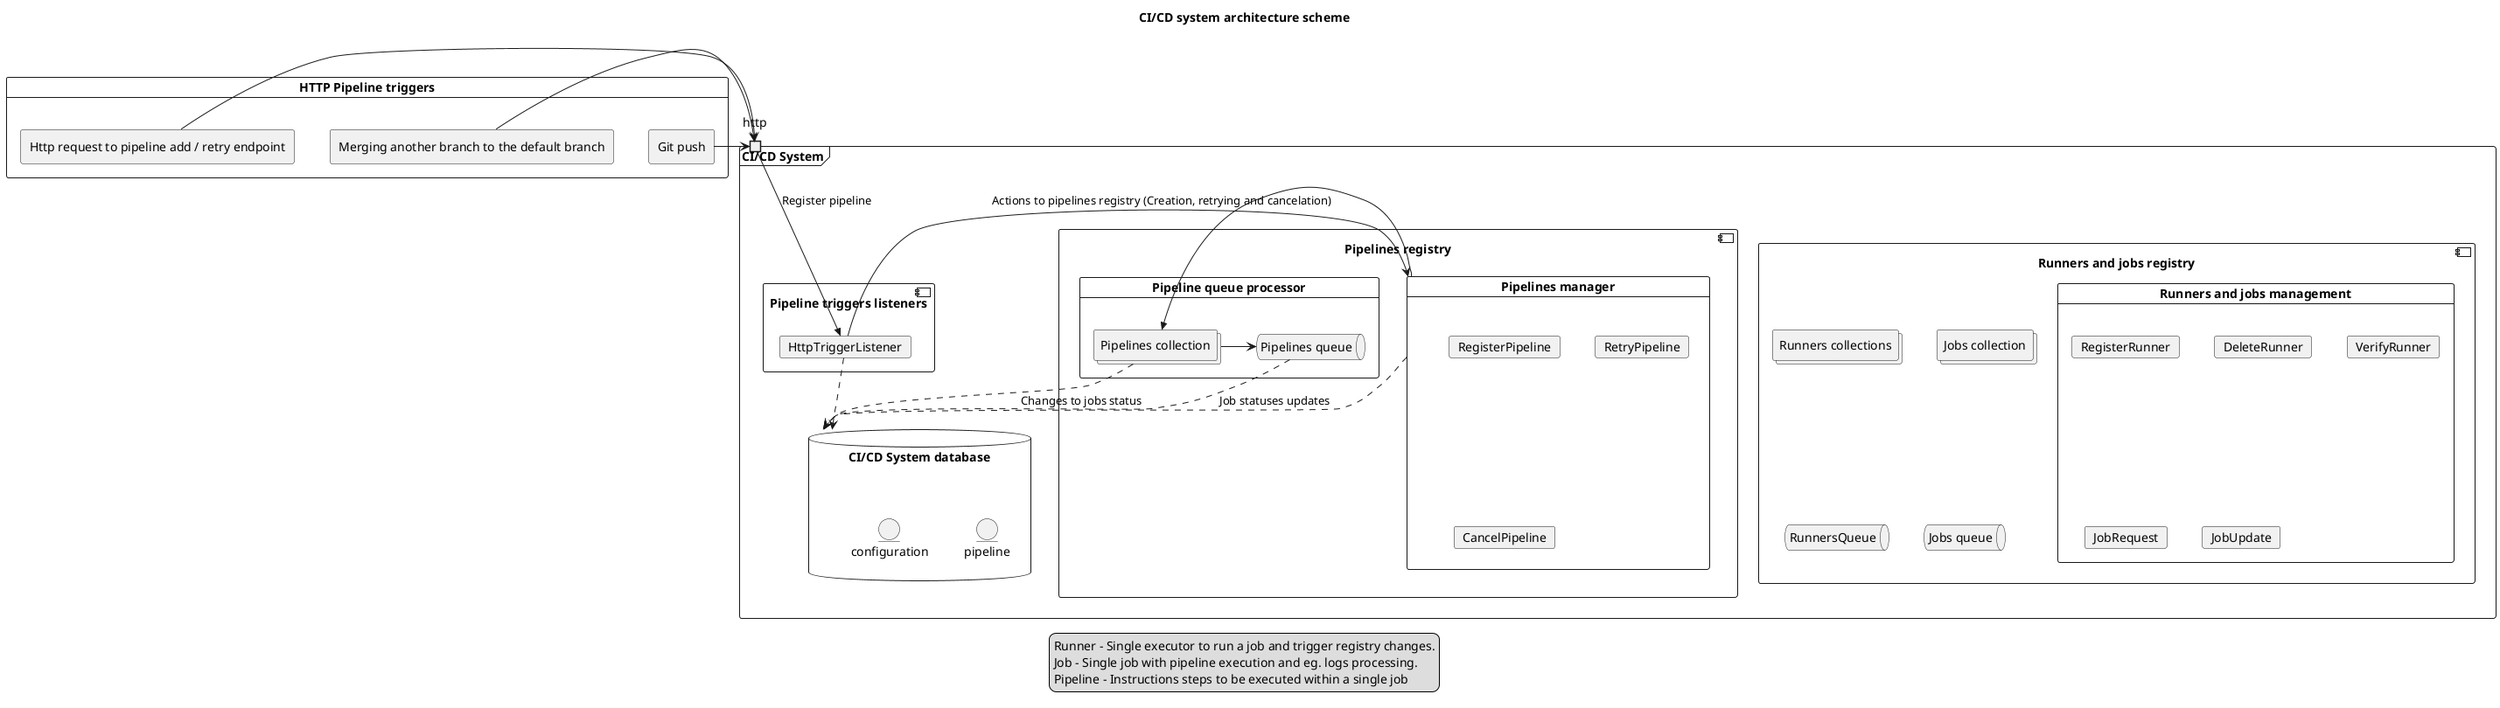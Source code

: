 @startuml ci-cd-system-architecture-scheme

title CI/CD system architecture scheme

card HttpPipelineTriggers as "HTTP Pipeline triggers" {
  agent gitPush as "Git push"
  agent defaultBranchMerge as "Merging another branch to the default branch"
  agent httpRequest as "Http request to pipeline add / retry endpoint"
}


frame CiCDSystem as "CI/CD System"{
    port http as "http"

    component TriggerListener as "Pipeline triggers listeners" {
        card HttpTriggerListener
    }

    component RunnersRegistry  as "Runners and jobs registry" {
        collections Runners as "Runners collections"
        collections Jobs as "Jobs collection"

        queue RunnersQueue as "RunnersQueue"
        queue JobsQueue as "Jobs queue"

        card RunnersManager as "Runners and jobs management" {
            card RegisterRunner
            card DeleteRunner
            card VerifyRunner
            card JobRequest
            card JobUpdate
        }
    }

    component PipelinesRegistry as "Pipelines registry" {
        card PipelineManager as "Pipelines manager" {
            card RegisterPipeline
            card RetryPipeline
            card CancelPipeline
        }
        card PipelineQueueProcessor as "Pipeline queue processor" {
            collections pipelines as "Pipelines collection"
            queue PipelineQueue as "Pipelines queue"
        }
    }

    database Database as "CI/CD System database" {
        entity pipeline
        entity configuration
    }
}

gitPush -> http
defaultBranchMerge -> http
httpRequest -> http

http->>HttpTriggerListener: Register pipeline
HttpTriggerListener ..> Database
HttpTriggerListener -> PipelineManager: Actions to pipelines registry (Creation, retrying and cancelation)
PipelineManager ->> pipelines
PipelineManager ..> Database

pipelines -> PipelineQueue
pipelines ..> Database: Changes to jobs status
PipelineQueue ..> Database: Job statuses updates

legend
Runner - Single executor to run a job and trigger registry changes.
Job - Single job with pipeline execution and eg. logs processing.
Pipeline - Instructions steps to be executed within a single job
endlegend
@enduml